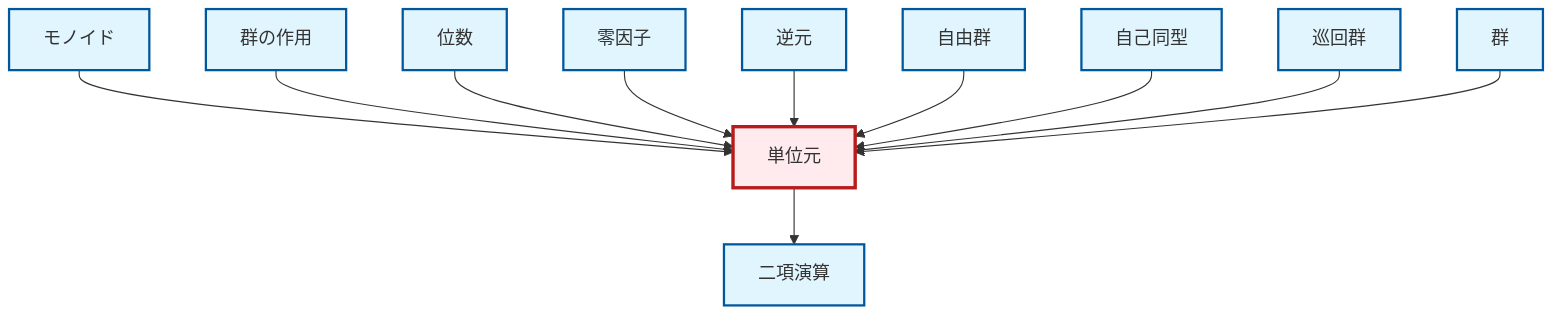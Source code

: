 graph TD
    classDef definition fill:#e1f5fe,stroke:#01579b,stroke-width:2px
    classDef theorem fill:#f3e5f5,stroke:#4a148c,stroke-width:2px
    classDef axiom fill:#fff3e0,stroke:#e65100,stroke-width:2px
    classDef example fill:#e8f5e9,stroke:#1b5e20,stroke-width:2px
    classDef current fill:#ffebee,stroke:#b71c1c,stroke-width:3px
    def-free-group["自由群"]:::definition
    def-order["位数"]:::definition
    def-identity-element["単位元"]:::definition
    def-zero-divisor["零因子"]:::definition
    def-monoid["モノイド"]:::definition
    def-group-action["群の作用"]:::definition
    def-automorphism["自己同型"]:::definition
    def-inverse-element["逆元"]:::definition
    def-cyclic-group["巡回群"]:::definition
    def-group["群"]:::definition
    def-binary-operation["二項演算"]:::definition
    def-monoid --> def-identity-element
    def-group-action --> def-identity-element
    def-identity-element --> def-binary-operation
    def-order --> def-identity-element
    def-zero-divisor --> def-identity-element
    def-inverse-element --> def-identity-element
    def-free-group --> def-identity-element
    def-automorphism --> def-identity-element
    def-cyclic-group --> def-identity-element
    def-group --> def-identity-element
    class def-identity-element current
